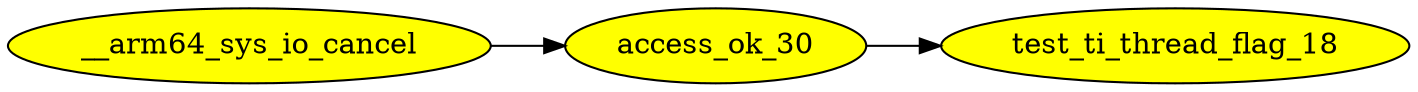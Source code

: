 digraph G {
rankdir=LR; node [style=filled fillcolor=yellow]
"__arm64_sys_io_cancel"->"access_ok_30" [ edgeid = "1"]; 
"access_ok_30"->"test_ti_thread_flag_18" [ edgeid = "2"]; 
}
